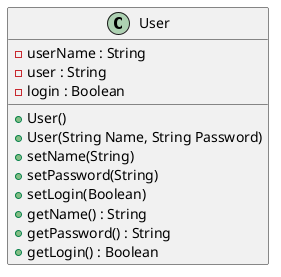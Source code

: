 @startuml
class User {
-userName : String
     -user : String
     -login : Boolean

     +User()
     +User(String Name, String Password)
     +setName(String)
     +setPassword(String)
     +setLogin(Boolean)
     +getName() : String
     +getPassword() : String
     +getLogin() : Boolean
}
@enduml